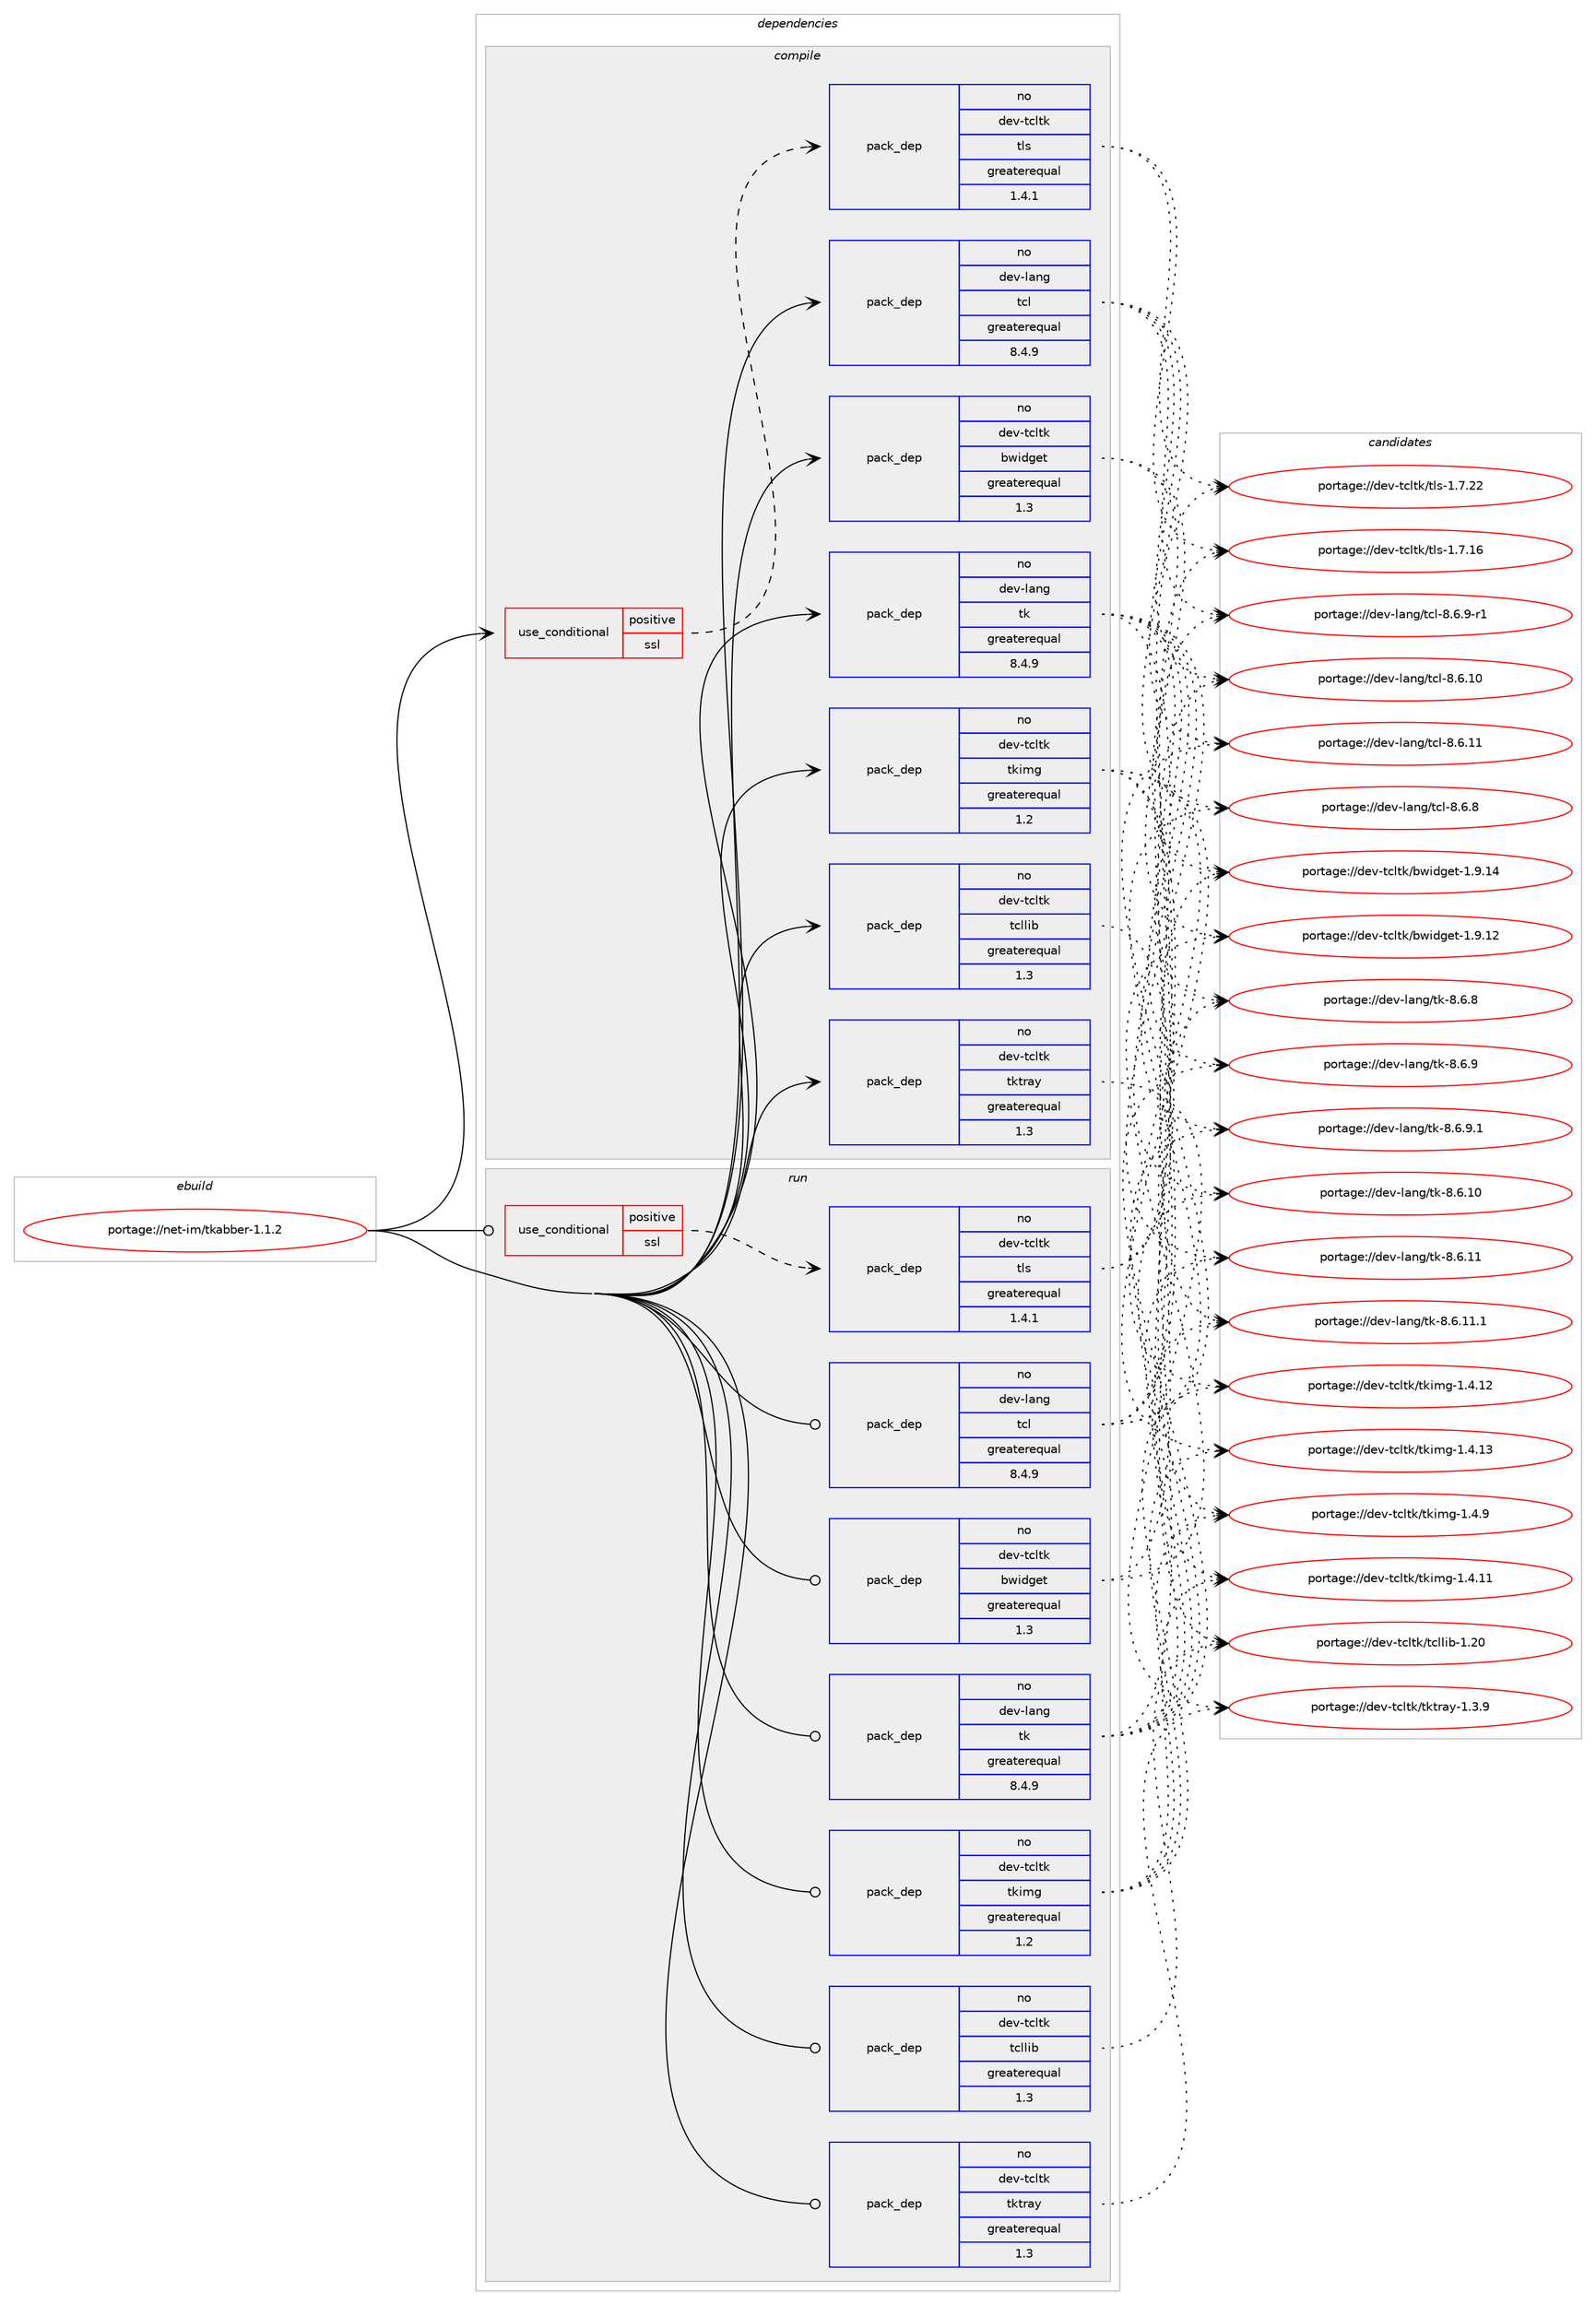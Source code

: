 digraph prolog {

# *************
# Graph options
# *************

newrank=true;
concentrate=true;
compound=true;
graph [rankdir=LR,fontname=Helvetica,fontsize=10,ranksep=1.5];#, ranksep=2.5, nodesep=0.2];
edge  [arrowhead=vee];
node  [fontname=Helvetica,fontsize=10];

# **********
# The ebuild
# **********

subgraph cluster_leftcol {
color=gray;
rank=same;
label=<<i>ebuild</i>>;
id [label="portage://net-im/tkabber-1.1.2", color=red, width=4, href="../net-im/tkabber-1.1.2.svg"];
}

# ****************
# The dependencies
# ****************

subgraph cluster_midcol {
color=gray;
label=<<i>dependencies</i>>;
subgraph cluster_compile {
fillcolor="#eeeeee";
style=filled;
label=<<i>compile</i>>;
subgraph cond35 {
dependency92 [label=<<TABLE BORDER="0" CELLBORDER="1" CELLSPACING="0" CELLPADDING="4"><TR><TD ROWSPAN="3" CELLPADDING="10">use_conditional</TD></TR><TR><TD>positive</TD></TR><TR><TD>ssl</TD></TR></TABLE>>, shape=none, color=red];
subgraph pack57 {
dependency93 [label=<<TABLE BORDER="0" CELLBORDER="1" CELLSPACING="0" CELLPADDING="4" WIDTH="220"><TR><TD ROWSPAN="6" CELLPADDING="30">pack_dep</TD></TR><TR><TD WIDTH="110">no</TD></TR><TR><TD>dev-tcltk</TD></TR><TR><TD>tls</TD></TR><TR><TD>greaterequal</TD></TR><TR><TD>1.4.1</TD></TR></TABLE>>, shape=none, color=blue];
}
dependency92:e -> dependency93:w [weight=20,style="dashed",arrowhead="vee"];
}
id:e -> dependency92:w [weight=20,style="solid",arrowhead="vee"];
subgraph pack58 {
dependency94 [label=<<TABLE BORDER="0" CELLBORDER="1" CELLSPACING="0" CELLPADDING="4" WIDTH="220"><TR><TD ROWSPAN="6" CELLPADDING="30">pack_dep</TD></TR><TR><TD WIDTH="110">no</TD></TR><TR><TD>dev-lang</TD></TR><TR><TD>tcl</TD></TR><TR><TD>greaterequal</TD></TR><TR><TD>8.4.9</TD></TR></TABLE>>, shape=none, color=blue];
}
id:e -> dependency94:w [weight=20,style="solid",arrowhead="vee"];
subgraph pack59 {
dependency95 [label=<<TABLE BORDER="0" CELLBORDER="1" CELLSPACING="0" CELLPADDING="4" WIDTH="220"><TR><TD ROWSPAN="6" CELLPADDING="30">pack_dep</TD></TR><TR><TD WIDTH="110">no</TD></TR><TR><TD>dev-lang</TD></TR><TR><TD>tk</TD></TR><TR><TD>greaterequal</TD></TR><TR><TD>8.4.9</TD></TR></TABLE>>, shape=none, color=blue];
}
id:e -> dependency95:w [weight=20,style="solid",arrowhead="vee"];
subgraph pack60 {
dependency96 [label=<<TABLE BORDER="0" CELLBORDER="1" CELLSPACING="0" CELLPADDING="4" WIDTH="220"><TR><TD ROWSPAN="6" CELLPADDING="30">pack_dep</TD></TR><TR><TD WIDTH="110">no</TD></TR><TR><TD>dev-tcltk</TD></TR><TR><TD>bwidget</TD></TR><TR><TD>greaterequal</TD></TR><TR><TD>1.3</TD></TR></TABLE>>, shape=none, color=blue];
}
id:e -> dependency96:w [weight=20,style="solid",arrowhead="vee"];
subgraph pack61 {
dependency97 [label=<<TABLE BORDER="0" CELLBORDER="1" CELLSPACING="0" CELLPADDING="4" WIDTH="220"><TR><TD ROWSPAN="6" CELLPADDING="30">pack_dep</TD></TR><TR><TD WIDTH="110">no</TD></TR><TR><TD>dev-tcltk</TD></TR><TR><TD>tcllib</TD></TR><TR><TD>greaterequal</TD></TR><TR><TD>1.3</TD></TR></TABLE>>, shape=none, color=blue];
}
id:e -> dependency97:w [weight=20,style="solid",arrowhead="vee"];
subgraph pack62 {
dependency98 [label=<<TABLE BORDER="0" CELLBORDER="1" CELLSPACING="0" CELLPADDING="4" WIDTH="220"><TR><TD ROWSPAN="6" CELLPADDING="30">pack_dep</TD></TR><TR><TD WIDTH="110">no</TD></TR><TR><TD>dev-tcltk</TD></TR><TR><TD>tkimg</TD></TR><TR><TD>greaterequal</TD></TR><TR><TD>1.2</TD></TR></TABLE>>, shape=none, color=blue];
}
id:e -> dependency98:w [weight=20,style="solid",arrowhead="vee"];
subgraph pack63 {
dependency99 [label=<<TABLE BORDER="0" CELLBORDER="1" CELLSPACING="0" CELLPADDING="4" WIDTH="220"><TR><TD ROWSPAN="6" CELLPADDING="30">pack_dep</TD></TR><TR><TD WIDTH="110">no</TD></TR><TR><TD>dev-tcltk</TD></TR><TR><TD>tktray</TD></TR><TR><TD>greaterequal</TD></TR><TR><TD>1.3</TD></TR></TABLE>>, shape=none, color=blue];
}
id:e -> dependency99:w [weight=20,style="solid",arrowhead="vee"];
}
subgraph cluster_compileandrun {
fillcolor="#eeeeee";
style=filled;
label=<<i>compile and run</i>>;
}
subgraph cluster_run {
fillcolor="#eeeeee";
style=filled;
label=<<i>run</i>>;
subgraph cond36 {
dependency100 [label=<<TABLE BORDER="0" CELLBORDER="1" CELLSPACING="0" CELLPADDING="4"><TR><TD ROWSPAN="3" CELLPADDING="10">use_conditional</TD></TR><TR><TD>positive</TD></TR><TR><TD>ssl</TD></TR></TABLE>>, shape=none, color=red];
subgraph pack64 {
dependency101 [label=<<TABLE BORDER="0" CELLBORDER="1" CELLSPACING="0" CELLPADDING="4" WIDTH="220"><TR><TD ROWSPAN="6" CELLPADDING="30">pack_dep</TD></TR><TR><TD WIDTH="110">no</TD></TR><TR><TD>dev-tcltk</TD></TR><TR><TD>tls</TD></TR><TR><TD>greaterequal</TD></TR><TR><TD>1.4.1</TD></TR></TABLE>>, shape=none, color=blue];
}
dependency100:e -> dependency101:w [weight=20,style="dashed",arrowhead="vee"];
}
id:e -> dependency100:w [weight=20,style="solid",arrowhead="odot"];
subgraph pack65 {
dependency102 [label=<<TABLE BORDER="0" CELLBORDER="1" CELLSPACING="0" CELLPADDING="4" WIDTH="220"><TR><TD ROWSPAN="6" CELLPADDING="30">pack_dep</TD></TR><TR><TD WIDTH="110">no</TD></TR><TR><TD>dev-lang</TD></TR><TR><TD>tcl</TD></TR><TR><TD>greaterequal</TD></TR><TR><TD>8.4.9</TD></TR></TABLE>>, shape=none, color=blue];
}
id:e -> dependency102:w [weight=20,style="solid",arrowhead="odot"];
subgraph pack66 {
dependency103 [label=<<TABLE BORDER="0" CELLBORDER="1" CELLSPACING="0" CELLPADDING="4" WIDTH="220"><TR><TD ROWSPAN="6" CELLPADDING="30">pack_dep</TD></TR><TR><TD WIDTH="110">no</TD></TR><TR><TD>dev-lang</TD></TR><TR><TD>tk</TD></TR><TR><TD>greaterequal</TD></TR><TR><TD>8.4.9</TD></TR></TABLE>>, shape=none, color=blue];
}
id:e -> dependency103:w [weight=20,style="solid",arrowhead="odot"];
subgraph pack67 {
dependency104 [label=<<TABLE BORDER="0" CELLBORDER="1" CELLSPACING="0" CELLPADDING="4" WIDTH="220"><TR><TD ROWSPAN="6" CELLPADDING="30">pack_dep</TD></TR><TR><TD WIDTH="110">no</TD></TR><TR><TD>dev-tcltk</TD></TR><TR><TD>bwidget</TD></TR><TR><TD>greaterequal</TD></TR><TR><TD>1.3</TD></TR></TABLE>>, shape=none, color=blue];
}
id:e -> dependency104:w [weight=20,style="solid",arrowhead="odot"];
subgraph pack68 {
dependency105 [label=<<TABLE BORDER="0" CELLBORDER="1" CELLSPACING="0" CELLPADDING="4" WIDTH="220"><TR><TD ROWSPAN="6" CELLPADDING="30">pack_dep</TD></TR><TR><TD WIDTH="110">no</TD></TR><TR><TD>dev-tcltk</TD></TR><TR><TD>tcllib</TD></TR><TR><TD>greaterequal</TD></TR><TR><TD>1.3</TD></TR></TABLE>>, shape=none, color=blue];
}
id:e -> dependency105:w [weight=20,style="solid",arrowhead="odot"];
subgraph pack69 {
dependency106 [label=<<TABLE BORDER="0" CELLBORDER="1" CELLSPACING="0" CELLPADDING="4" WIDTH="220"><TR><TD ROWSPAN="6" CELLPADDING="30">pack_dep</TD></TR><TR><TD WIDTH="110">no</TD></TR><TR><TD>dev-tcltk</TD></TR><TR><TD>tkimg</TD></TR><TR><TD>greaterequal</TD></TR><TR><TD>1.2</TD></TR></TABLE>>, shape=none, color=blue];
}
id:e -> dependency106:w [weight=20,style="solid",arrowhead="odot"];
subgraph pack70 {
dependency107 [label=<<TABLE BORDER="0" CELLBORDER="1" CELLSPACING="0" CELLPADDING="4" WIDTH="220"><TR><TD ROWSPAN="6" CELLPADDING="30">pack_dep</TD></TR><TR><TD WIDTH="110">no</TD></TR><TR><TD>dev-tcltk</TD></TR><TR><TD>tktray</TD></TR><TR><TD>greaterequal</TD></TR><TR><TD>1.3</TD></TR></TABLE>>, shape=none, color=blue];
}
id:e -> dependency107:w [weight=20,style="solid",arrowhead="odot"];
}
}

# **************
# The candidates
# **************

subgraph cluster_choices {
rank=same;
color=gray;
label=<<i>candidates</i>>;

subgraph choice57 {
color=black;
nodesep=1;
choice10010111845116991081161074711610811545494655464954 [label="portage://dev-tcltk/tls-1.7.16", color=red, width=4,href="../dev-tcltk/tls-1.7.16.svg"];
choice10010111845116991081161074711610811545494655465050 [label="portage://dev-tcltk/tls-1.7.22", color=red, width=4,href="../dev-tcltk/tls-1.7.22.svg"];
dependency93:e -> choice10010111845116991081161074711610811545494655464954:w [style=dotted,weight="100"];
dependency93:e -> choice10010111845116991081161074711610811545494655465050:w [style=dotted,weight="100"];
}
subgraph choice58 {
color=black;
nodesep=1;
choice1001011184510897110103471169910845564654464948 [label="portage://dev-lang/tcl-8.6.10", color=red, width=4,href="../dev-lang/tcl-8.6.10.svg"];
choice1001011184510897110103471169910845564654464949 [label="portage://dev-lang/tcl-8.6.11", color=red, width=4,href="../dev-lang/tcl-8.6.11.svg"];
choice10010111845108971101034711699108455646544656 [label="portage://dev-lang/tcl-8.6.8", color=red, width=4,href="../dev-lang/tcl-8.6.8.svg"];
choice100101118451089711010347116991084556465446574511449 [label="portage://dev-lang/tcl-8.6.9-r1", color=red, width=4,href="../dev-lang/tcl-8.6.9-r1.svg"];
dependency94:e -> choice1001011184510897110103471169910845564654464948:w [style=dotted,weight="100"];
dependency94:e -> choice1001011184510897110103471169910845564654464949:w [style=dotted,weight="100"];
dependency94:e -> choice10010111845108971101034711699108455646544656:w [style=dotted,weight="100"];
dependency94:e -> choice100101118451089711010347116991084556465446574511449:w [style=dotted,weight="100"];
}
subgraph choice59 {
color=black;
nodesep=1;
choice10010111845108971101034711610745564654464948 [label="portage://dev-lang/tk-8.6.10", color=red, width=4,href="../dev-lang/tk-8.6.10.svg"];
choice10010111845108971101034711610745564654464949 [label="portage://dev-lang/tk-8.6.11", color=red, width=4,href="../dev-lang/tk-8.6.11.svg"];
choice100101118451089711010347116107455646544649494649 [label="portage://dev-lang/tk-8.6.11.1", color=red, width=4,href="../dev-lang/tk-8.6.11.1.svg"];
choice100101118451089711010347116107455646544656 [label="portage://dev-lang/tk-8.6.8", color=red, width=4,href="../dev-lang/tk-8.6.8.svg"];
choice100101118451089711010347116107455646544657 [label="portage://dev-lang/tk-8.6.9", color=red, width=4,href="../dev-lang/tk-8.6.9.svg"];
choice1001011184510897110103471161074556465446574649 [label="portage://dev-lang/tk-8.6.9.1", color=red, width=4,href="../dev-lang/tk-8.6.9.1.svg"];
dependency95:e -> choice10010111845108971101034711610745564654464948:w [style=dotted,weight="100"];
dependency95:e -> choice10010111845108971101034711610745564654464949:w [style=dotted,weight="100"];
dependency95:e -> choice100101118451089711010347116107455646544649494649:w [style=dotted,weight="100"];
dependency95:e -> choice100101118451089711010347116107455646544656:w [style=dotted,weight="100"];
dependency95:e -> choice100101118451089711010347116107455646544657:w [style=dotted,weight="100"];
dependency95:e -> choice1001011184510897110103471161074556465446574649:w [style=dotted,weight="100"];
}
subgraph choice60 {
color=black;
nodesep=1;
choice1001011184511699108116107479811910510010310111645494657464950 [label="portage://dev-tcltk/bwidget-1.9.12", color=red, width=4,href="../dev-tcltk/bwidget-1.9.12.svg"];
choice1001011184511699108116107479811910510010310111645494657464952 [label="portage://dev-tcltk/bwidget-1.9.14", color=red, width=4,href="../dev-tcltk/bwidget-1.9.14.svg"];
dependency96:e -> choice1001011184511699108116107479811910510010310111645494657464950:w [style=dotted,weight="100"];
dependency96:e -> choice1001011184511699108116107479811910510010310111645494657464952:w [style=dotted,weight="100"];
}
subgraph choice61 {
color=black;
nodesep=1;
choice10010111845116991081161074711699108108105984549465048 [label="portage://dev-tcltk/tcllib-1.20", color=red, width=4,href="../dev-tcltk/tcllib-1.20.svg"];
dependency97:e -> choice10010111845116991081161074711699108108105984549465048:w [style=dotted,weight="100"];
}
subgraph choice62 {
color=black;
nodesep=1;
choice10010111845116991081161074711610710510910345494652464949 [label="portage://dev-tcltk/tkimg-1.4.11", color=red, width=4,href="../dev-tcltk/tkimg-1.4.11.svg"];
choice10010111845116991081161074711610710510910345494652464950 [label="portage://dev-tcltk/tkimg-1.4.12", color=red, width=4,href="../dev-tcltk/tkimg-1.4.12.svg"];
choice10010111845116991081161074711610710510910345494652464951 [label="portage://dev-tcltk/tkimg-1.4.13", color=red, width=4,href="../dev-tcltk/tkimg-1.4.13.svg"];
choice100101118451169910811610747116107105109103454946524657 [label="portage://dev-tcltk/tkimg-1.4.9", color=red, width=4,href="../dev-tcltk/tkimg-1.4.9.svg"];
dependency98:e -> choice10010111845116991081161074711610710510910345494652464949:w [style=dotted,weight="100"];
dependency98:e -> choice10010111845116991081161074711610710510910345494652464950:w [style=dotted,weight="100"];
dependency98:e -> choice10010111845116991081161074711610710510910345494652464951:w [style=dotted,weight="100"];
dependency98:e -> choice100101118451169910811610747116107105109103454946524657:w [style=dotted,weight="100"];
}
subgraph choice63 {
color=black;
nodesep=1;
choice10010111845116991081161074711610711611497121454946514657 [label="portage://dev-tcltk/tktray-1.3.9", color=red, width=4,href="../dev-tcltk/tktray-1.3.9.svg"];
dependency99:e -> choice10010111845116991081161074711610711611497121454946514657:w [style=dotted,weight="100"];
}
subgraph choice64 {
color=black;
nodesep=1;
choice10010111845116991081161074711610811545494655464954 [label="portage://dev-tcltk/tls-1.7.16", color=red, width=4,href="../dev-tcltk/tls-1.7.16.svg"];
choice10010111845116991081161074711610811545494655465050 [label="portage://dev-tcltk/tls-1.7.22", color=red, width=4,href="../dev-tcltk/tls-1.7.22.svg"];
dependency101:e -> choice10010111845116991081161074711610811545494655464954:w [style=dotted,weight="100"];
dependency101:e -> choice10010111845116991081161074711610811545494655465050:w [style=dotted,weight="100"];
}
subgraph choice65 {
color=black;
nodesep=1;
choice1001011184510897110103471169910845564654464948 [label="portage://dev-lang/tcl-8.6.10", color=red, width=4,href="../dev-lang/tcl-8.6.10.svg"];
choice1001011184510897110103471169910845564654464949 [label="portage://dev-lang/tcl-8.6.11", color=red, width=4,href="../dev-lang/tcl-8.6.11.svg"];
choice10010111845108971101034711699108455646544656 [label="portage://dev-lang/tcl-8.6.8", color=red, width=4,href="../dev-lang/tcl-8.6.8.svg"];
choice100101118451089711010347116991084556465446574511449 [label="portage://dev-lang/tcl-8.6.9-r1", color=red, width=4,href="../dev-lang/tcl-8.6.9-r1.svg"];
dependency102:e -> choice1001011184510897110103471169910845564654464948:w [style=dotted,weight="100"];
dependency102:e -> choice1001011184510897110103471169910845564654464949:w [style=dotted,weight="100"];
dependency102:e -> choice10010111845108971101034711699108455646544656:w [style=dotted,weight="100"];
dependency102:e -> choice100101118451089711010347116991084556465446574511449:w [style=dotted,weight="100"];
}
subgraph choice66 {
color=black;
nodesep=1;
choice10010111845108971101034711610745564654464948 [label="portage://dev-lang/tk-8.6.10", color=red, width=4,href="../dev-lang/tk-8.6.10.svg"];
choice10010111845108971101034711610745564654464949 [label="portage://dev-lang/tk-8.6.11", color=red, width=4,href="../dev-lang/tk-8.6.11.svg"];
choice100101118451089711010347116107455646544649494649 [label="portage://dev-lang/tk-8.6.11.1", color=red, width=4,href="../dev-lang/tk-8.6.11.1.svg"];
choice100101118451089711010347116107455646544656 [label="portage://dev-lang/tk-8.6.8", color=red, width=4,href="../dev-lang/tk-8.6.8.svg"];
choice100101118451089711010347116107455646544657 [label="portage://dev-lang/tk-8.6.9", color=red, width=4,href="../dev-lang/tk-8.6.9.svg"];
choice1001011184510897110103471161074556465446574649 [label="portage://dev-lang/tk-8.6.9.1", color=red, width=4,href="../dev-lang/tk-8.6.9.1.svg"];
dependency103:e -> choice10010111845108971101034711610745564654464948:w [style=dotted,weight="100"];
dependency103:e -> choice10010111845108971101034711610745564654464949:w [style=dotted,weight="100"];
dependency103:e -> choice100101118451089711010347116107455646544649494649:w [style=dotted,weight="100"];
dependency103:e -> choice100101118451089711010347116107455646544656:w [style=dotted,weight="100"];
dependency103:e -> choice100101118451089711010347116107455646544657:w [style=dotted,weight="100"];
dependency103:e -> choice1001011184510897110103471161074556465446574649:w [style=dotted,weight="100"];
}
subgraph choice67 {
color=black;
nodesep=1;
choice1001011184511699108116107479811910510010310111645494657464950 [label="portage://dev-tcltk/bwidget-1.9.12", color=red, width=4,href="../dev-tcltk/bwidget-1.9.12.svg"];
choice1001011184511699108116107479811910510010310111645494657464952 [label="portage://dev-tcltk/bwidget-1.9.14", color=red, width=4,href="../dev-tcltk/bwidget-1.9.14.svg"];
dependency104:e -> choice1001011184511699108116107479811910510010310111645494657464950:w [style=dotted,weight="100"];
dependency104:e -> choice1001011184511699108116107479811910510010310111645494657464952:w [style=dotted,weight="100"];
}
subgraph choice68 {
color=black;
nodesep=1;
choice10010111845116991081161074711699108108105984549465048 [label="portage://dev-tcltk/tcllib-1.20", color=red, width=4,href="../dev-tcltk/tcllib-1.20.svg"];
dependency105:e -> choice10010111845116991081161074711699108108105984549465048:w [style=dotted,weight="100"];
}
subgraph choice69 {
color=black;
nodesep=1;
choice10010111845116991081161074711610710510910345494652464949 [label="portage://dev-tcltk/tkimg-1.4.11", color=red, width=4,href="../dev-tcltk/tkimg-1.4.11.svg"];
choice10010111845116991081161074711610710510910345494652464950 [label="portage://dev-tcltk/tkimg-1.4.12", color=red, width=4,href="../dev-tcltk/tkimg-1.4.12.svg"];
choice10010111845116991081161074711610710510910345494652464951 [label="portage://dev-tcltk/tkimg-1.4.13", color=red, width=4,href="../dev-tcltk/tkimg-1.4.13.svg"];
choice100101118451169910811610747116107105109103454946524657 [label="portage://dev-tcltk/tkimg-1.4.9", color=red, width=4,href="../dev-tcltk/tkimg-1.4.9.svg"];
dependency106:e -> choice10010111845116991081161074711610710510910345494652464949:w [style=dotted,weight="100"];
dependency106:e -> choice10010111845116991081161074711610710510910345494652464950:w [style=dotted,weight="100"];
dependency106:e -> choice10010111845116991081161074711610710510910345494652464951:w [style=dotted,weight="100"];
dependency106:e -> choice100101118451169910811610747116107105109103454946524657:w [style=dotted,weight="100"];
}
subgraph choice70 {
color=black;
nodesep=1;
choice10010111845116991081161074711610711611497121454946514657 [label="portage://dev-tcltk/tktray-1.3.9", color=red, width=4,href="../dev-tcltk/tktray-1.3.9.svg"];
dependency107:e -> choice10010111845116991081161074711610711611497121454946514657:w [style=dotted,weight="100"];
}
}

}
